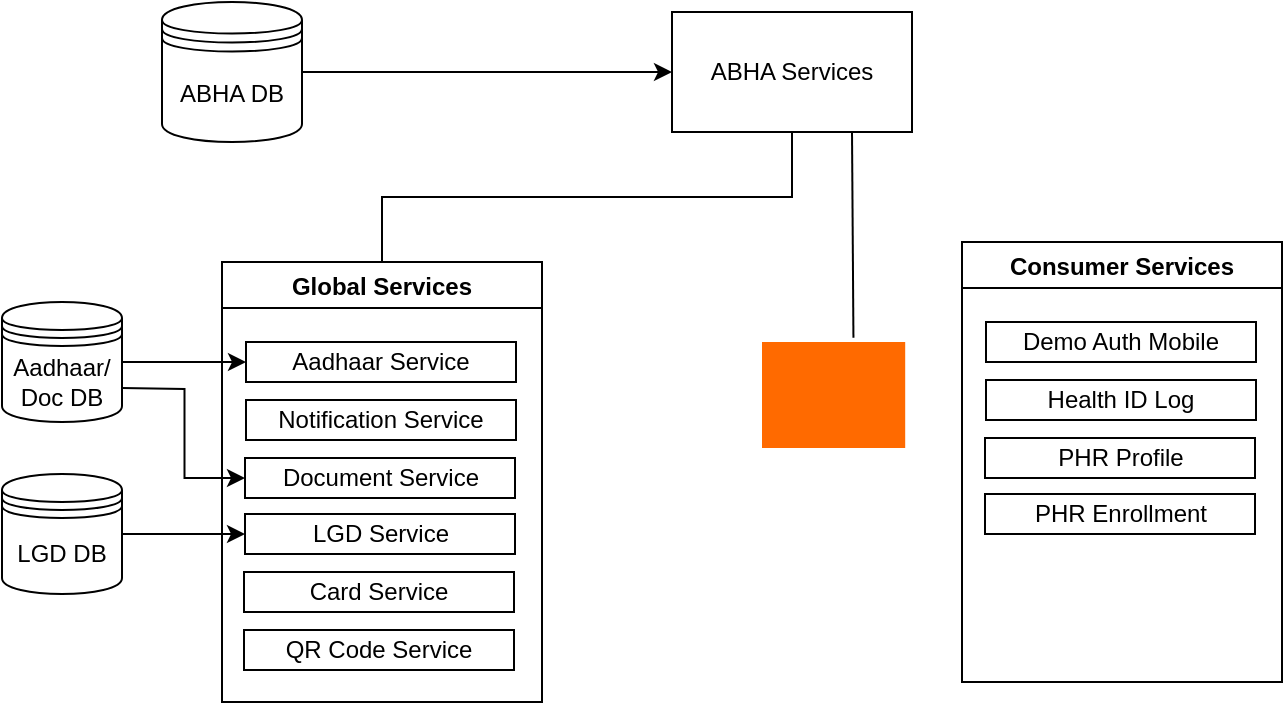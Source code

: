 <mxfile version="26.2.14">
  <diagram name="Page-1" id="pUM4BPq0rJSFYlZAdxih">
    <mxGraphModel dx="976" dy="397" grid="1" gridSize="10" guides="1" tooltips="1" connect="1" arrows="1" fold="1" page="1" pageScale="1" pageWidth="850" pageHeight="1100" math="0" shadow="0">
      <root>
        <mxCell id="0" />
        <mxCell id="1" parent="0" />
        <mxCell id="ZZ5xYyGuq51V9hhBytKh-18" value="" style="edgeStyle=elbowEdgeStyle;rounded=0;orthogonalLoop=1;jettySize=auto;html=1;elbow=vertical;startArrow=none;endArrow=none;entryX=0.5;entryY=0;entryDx=0;entryDy=0;" edge="1" parent="1" source="ZZ5xYyGuq51V9hhBytKh-13" target="ZZ5xYyGuq51V9hhBytKh-20">
          <mxGeometry relative="1" as="geometry">
            <mxPoint x="260" y="140" as="targetPoint" />
          </mxGeometry>
        </mxCell>
        <UserObject label="ABHA Services" treeRoot="1" id="ZZ5xYyGuq51V9hhBytKh-13">
          <mxCell style="whiteSpace=wrap;html=1;align=center;treeFolding=1;treeMoving=1;newEdgeStyle={&quot;edgeStyle&quot;:&quot;elbowEdgeStyle&quot;,&quot;startArrow&quot;:&quot;none&quot;,&quot;endArrow&quot;:&quot;none&quot;};" vertex="1" parent="1">
            <mxGeometry x="365" y="35" width="120" height="60" as="geometry" />
          </mxCell>
        </UserObject>
        <mxCell id="ZZ5xYyGuq51V9hhBytKh-15" style="edgeStyle=orthogonalEdgeStyle;rounded=0;orthogonalLoop=1;jettySize=auto;html=1;entryX=0;entryY=0.5;entryDx=0;entryDy=0;" edge="1" parent="1" source="ZZ5xYyGuq51V9hhBytKh-14" target="ZZ5xYyGuq51V9hhBytKh-13">
          <mxGeometry relative="1" as="geometry" />
        </mxCell>
        <mxCell id="ZZ5xYyGuq51V9hhBytKh-14" value="ABHA DB" style="shape=datastore;whiteSpace=wrap;html=1;" vertex="1" parent="1">
          <mxGeometry x="110" y="30" width="70" height="70" as="geometry" />
        </mxCell>
        <mxCell id="ZZ5xYyGuq51V9hhBytKh-20" value="Global Services" style="swimlane;" vertex="1" parent="1">
          <mxGeometry x="140" y="160" width="160" height="220" as="geometry" />
        </mxCell>
        <UserObject label="Aadhaar Service" treeRoot="1" id="ZZ5xYyGuq51V9hhBytKh-21">
          <mxCell style="whiteSpace=wrap;html=1;align=center;treeFolding=1;treeMoving=1;newEdgeStyle={&quot;edgeStyle&quot;:&quot;elbowEdgeStyle&quot;,&quot;startArrow&quot;:&quot;none&quot;,&quot;endArrow&quot;:&quot;none&quot;};" vertex="1" parent="ZZ5xYyGuq51V9hhBytKh-20">
            <mxGeometry x="12" y="40" width="135" height="20" as="geometry" />
          </mxCell>
        </UserObject>
        <UserObject label="Notification Service" treeRoot="1" id="ZZ5xYyGuq51V9hhBytKh-22">
          <mxCell style="whiteSpace=wrap;html=1;align=center;treeFolding=1;treeMoving=1;newEdgeStyle={&quot;edgeStyle&quot;:&quot;elbowEdgeStyle&quot;,&quot;startArrow&quot;:&quot;none&quot;,&quot;endArrow&quot;:&quot;none&quot;};" vertex="1" parent="ZZ5xYyGuq51V9hhBytKh-20">
            <mxGeometry x="12" y="69" width="135" height="20" as="geometry" />
          </mxCell>
        </UserObject>
        <UserObject label="Document Service" treeRoot="1" id="ZZ5xYyGuq51V9hhBytKh-24">
          <mxCell style="whiteSpace=wrap;html=1;align=center;treeFolding=1;treeMoving=1;newEdgeStyle={&quot;edgeStyle&quot;:&quot;elbowEdgeStyle&quot;,&quot;startArrow&quot;:&quot;none&quot;,&quot;endArrow&quot;:&quot;none&quot;};" vertex="1" parent="ZZ5xYyGuq51V9hhBytKh-20">
            <mxGeometry x="11.5" y="98" width="135" height="20" as="geometry" />
          </mxCell>
        </UserObject>
        <UserObject label="LGD Service" treeRoot="1" id="ZZ5xYyGuq51V9hhBytKh-23">
          <mxCell style="whiteSpace=wrap;html=1;align=center;treeFolding=1;treeMoving=1;newEdgeStyle={&quot;edgeStyle&quot;:&quot;elbowEdgeStyle&quot;,&quot;startArrow&quot;:&quot;none&quot;,&quot;endArrow&quot;:&quot;none&quot;};" vertex="1" parent="ZZ5xYyGuq51V9hhBytKh-20">
            <mxGeometry x="11.5" y="126" width="135" height="20" as="geometry" />
          </mxCell>
        </UserObject>
        <UserObject label="Card Service" treeRoot="1" id="ZZ5xYyGuq51V9hhBytKh-26">
          <mxCell style="whiteSpace=wrap;html=1;align=center;treeFolding=1;treeMoving=1;newEdgeStyle={&quot;edgeStyle&quot;:&quot;elbowEdgeStyle&quot;,&quot;startArrow&quot;:&quot;none&quot;,&quot;endArrow&quot;:&quot;none&quot;};" vertex="1" parent="1">
            <mxGeometry x="151" y="315" width="135" height="20" as="geometry" />
          </mxCell>
        </UserObject>
        <UserObject label="QR Code Service" treeRoot="1" id="ZZ5xYyGuq51V9hhBytKh-27">
          <mxCell style="whiteSpace=wrap;html=1;align=center;treeFolding=1;treeMoving=1;newEdgeStyle={&quot;edgeStyle&quot;:&quot;elbowEdgeStyle&quot;,&quot;startArrow&quot;:&quot;none&quot;,&quot;endArrow&quot;:&quot;none&quot;};" vertex="1" parent="1">
            <mxGeometry x="151" y="344" width="135" height="20" as="geometry" />
          </mxCell>
        </UserObject>
        <mxCell id="ZZ5xYyGuq51V9hhBytKh-29" style="edgeStyle=orthogonalEdgeStyle;rounded=0;orthogonalLoop=1;jettySize=auto;html=1;exitX=1;exitY=0.5;exitDx=0;exitDy=0;entryX=0;entryY=0.5;entryDx=0;entryDy=0;" edge="1" parent="1" source="ZZ5xYyGuq51V9hhBytKh-28" target="ZZ5xYyGuq51V9hhBytKh-21">
          <mxGeometry relative="1" as="geometry" />
        </mxCell>
        <mxCell id="ZZ5xYyGuq51V9hhBytKh-28" value="Aadhaar/ Doc DB" style="shape=datastore;whiteSpace=wrap;html=1;" vertex="1" parent="1">
          <mxGeometry x="30" y="180" width="60" height="60" as="geometry" />
        </mxCell>
        <mxCell id="ZZ5xYyGuq51V9hhBytKh-34" style="edgeStyle=orthogonalEdgeStyle;rounded=0;orthogonalLoop=1;jettySize=auto;html=1;entryX=0;entryY=0.5;entryDx=0;entryDy=0;" edge="1" parent="1" source="ZZ5xYyGuq51V9hhBytKh-30" target="ZZ5xYyGuq51V9hhBytKh-23">
          <mxGeometry relative="1" as="geometry" />
        </mxCell>
        <mxCell id="ZZ5xYyGuq51V9hhBytKh-30" value="LGD DB" style="shape=datastore;whiteSpace=wrap;html=1;" vertex="1" parent="1">
          <mxGeometry x="30" y="266" width="60" height="60" as="geometry" />
        </mxCell>
        <mxCell id="ZZ5xYyGuq51V9hhBytKh-33" style="edgeStyle=orthogonalEdgeStyle;rounded=0;orthogonalLoop=1;jettySize=auto;html=1;exitX=1;exitY=0.5;exitDx=0;exitDy=0;entryX=0;entryY=0.5;entryDx=0;entryDy=0;" edge="1" parent="1" target="ZZ5xYyGuq51V9hhBytKh-24">
          <mxGeometry relative="1" as="geometry">
            <mxPoint x="90" y="223" as="sourcePoint" />
            <mxPoint x="152" y="223" as="targetPoint" />
          </mxGeometry>
        </mxCell>
        <mxCell id="ZZ5xYyGuq51V9hhBytKh-35" value="" style="points=[];aspect=fixed;html=1;align=center;shadow=0;dashed=0;fillColor=#FF6A00;strokeColor=none;shape=mxgraph.alibaba_cloud.kafka;" vertex="1" parent="1">
          <mxGeometry x="410" y="200" width="71.55" height="53" as="geometry" />
        </mxCell>
        <mxCell id="ZZ5xYyGuq51V9hhBytKh-38" value="" style="endArrow=none;html=1;rounded=0;entryX=0.75;entryY=1;entryDx=0;entryDy=0;exitX=0.639;exitY=-0.04;exitDx=0;exitDy=0;exitPerimeter=0;" edge="1" parent="1" source="ZZ5xYyGuq51V9hhBytKh-35" target="ZZ5xYyGuq51V9hhBytKh-13">
          <mxGeometry width="50" height="50" relative="1" as="geometry">
            <mxPoint x="420" y="170" as="sourcePoint" />
            <mxPoint x="470" y="120" as="targetPoint" />
          </mxGeometry>
        </mxCell>
        <mxCell id="ZZ5xYyGuq51V9hhBytKh-39" value="" style="points=[];aspect=fixed;html=1;align=center;shadow=0;dashed=0;fillColor=#FF6A00;strokeColor=none;shape=mxgraph.alibaba_cloud.kafka;" vertex="1" parent="1">
          <mxGeometry x="410" y="200" width="71.55" height="53" as="geometry" />
        </mxCell>
        <mxCell id="ZZ5xYyGuq51V9hhBytKh-40" value="Consumer Services" style="swimlane;" vertex="1" parent="1">
          <mxGeometry x="510" y="150" width="160" height="220" as="geometry" />
        </mxCell>
        <UserObject label="Demo Auth Mobile" treeRoot="1" id="ZZ5xYyGuq51V9hhBytKh-41">
          <mxCell style="whiteSpace=wrap;html=1;align=center;treeFolding=1;treeMoving=1;newEdgeStyle={&quot;edgeStyle&quot;:&quot;elbowEdgeStyle&quot;,&quot;startArrow&quot;:&quot;none&quot;,&quot;endArrow&quot;:&quot;none&quot;};" vertex="1" parent="ZZ5xYyGuq51V9hhBytKh-40">
            <mxGeometry x="12" y="40" width="135" height="20" as="geometry" />
          </mxCell>
        </UserObject>
        <UserObject label="Health ID Log" treeRoot="1" id="ZZ5xYyGuq51V9hhBytKh-42">
          <mxCell style="whiteSpace=wrap;html=1;align=center;treeFolding=1;treeMoving=1;newEdgeStyle={&quot;edgeStyle&quot;:&quot;elbowEdgeStyle&quot;,&quot;startArrow&quot;:&quot;none&quot;,&quot;endArrow&quot;:&quot;none&quot;};" vertex="1" parent="ZZ5xYyGuq51V9hhBytKh-40">
            <mxGeometry x="12" y="69" width="135" height="20" as="geometry" />
          </mxCell>
        </UserObject>
        <UserObject label="PHR Profile" treeRoot="1" id="ZZ5xYyGuq51V9hhBytKh-43">
          <mxCell style="whiteSpace=wrap;html=1;align=center;treeFolding=1;treeMoving=1;newEdgeStyle={&quot;edgeStyle&quot;:&quot;elbowEdgeStyle&quot;,&quot;startArrow&quot;:&quot;none&quot;,&quot;endArrow&quot;:&quot;none&quot;};" vertex="1" parent="ZZ5xYyGuq51V9hhBytKh-40">
            <mxGeometry x="11.5" y="98" width="135" height="20" as="geometry" />
          </mxCell>
        </UserObject>
        <UserObject label="PHR Enrollment" treeRoot="1" id="ZZ5xYyGuq51V9hhBytKh-44">
          <mxCell style="whiteSpace=wrap;html=1;align=center;treeFolding=1;treeMoving=1;newEdgeStyle={&quot;edgeStyle&quot;:&quot;elbowEdgeStyle&quot;,&quot;startArrow&quot;:&quot;none&quot;,&quot;endArrow&quot;:&quot;none&quot;};" vertex="1" parent="ZZ5xYyGuq51V9hhBytKh-40">
            <mxGeometry x="11.5" y="126" width="135" height="20" as="geometry" />
          </mxCell>
        </UserObject>
      </root>
    </mxGraphModel>
  </diagram>
</mxfile>
